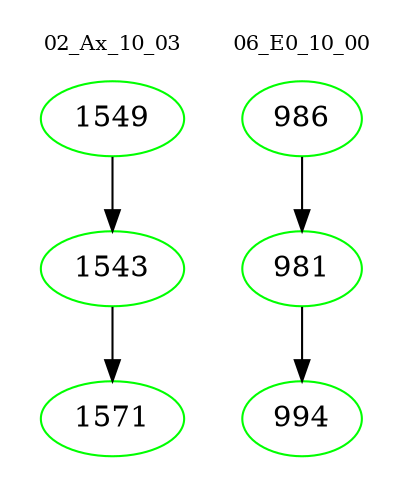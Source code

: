 digraph{
subgraph cluster_0 {
color = white
label = "02_Ax_10_03";
fontsize=10;
T0_1549 [label="1549", color="green"]
T0_1549 -> T0_1543 [color="black"]
T0_1543 [label="1543", color="green"]
T0_1543 -> T0_1571 [color="black"]
T0_1571 [label="1571", color="green"]
}
subgraph cluster_1 {
color = white
label = "06_E0_10_00";
fontsize=10;
T1_986 [label="986", color="green"]
T1_986 -> T1_981 [color="black"]
T1_981 [label="981", color="green"]
T1_981 -> T1_994 [color="black"]
T1_994 [label="994", color="green"]
}
}
